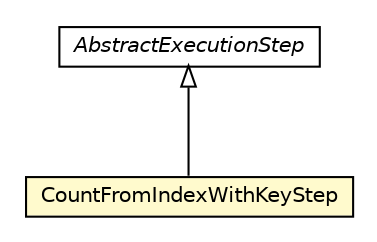 #!/usr/local/bin/dot
#
# Class diagram 
# Generated by UMLGraph version R5_6-24-gf6e263 (http://www.umlgraph.org/)
#

digraph G {
	edge [fontname="Helvetica",fontsize=10,labelfontname="Helvetica",labelfontsize=10];
	node [fontname="Helvetica",fontsize=10,shape=plaintext];
	nodesep=0.25;
	ranksep=0.5;
	// com.orientechnologies.orient.core.sql.executor.AbstractExecutionStep
	c910434 [label=<<table title="com.orientechnologies.orient.core.sql.executor.AbstractExecutionStep" border="0" cellborder="1" cellspacing="0" cellpadding="2" port="p" href="./AbstractExecutionStep.html">
		<tr><td><table border="0" cellspacing="0" cellpadding="1">
<tr><td align="center" balign="center"><font face="Helvetica-Oblique"> AbstractExecutionStep </font></td></tr>
		</table></td></tr>
		</table>>, URL="./AbstractExecutionStep.html", fontname="Helvetica", fontcolor="black", fontsize=10.0];
	// com.orientechnologies.orient.core.sql.executor.CountFromIndexWithKeyStep
	c910503 [label=<<table title="com.orientechnologies.orient.core.sql.executor.CountFromIndexWithKeyStep" border="0" cellborder="1" cellspacing="0" cellpadding="2" port="p" bgcolor="lemonChiffon" href="./CountFromIndexWithKeyStep.html">
		<tr><td><table border="0" cellspacing="0" cellpadding="1">
<tr><td align="center" balign="center"> CountFromIndexWithKeyStep </td></tr>
		</table></td></tr>
		</table>>, URL="./CountFromIndexWithKeyStep.html", fontname="Helvetica", fontcolor="black", fontsize=10.0];
	//com.orientechnologies.orient.core.sql.executor.CountFromIndexWithKeyStep extends com.orientechnologies.orient.core.sql.executor.AbstractExecutionStep
	c910434:p -> c910503:p [dir=back,arrowtail=empty];
}

